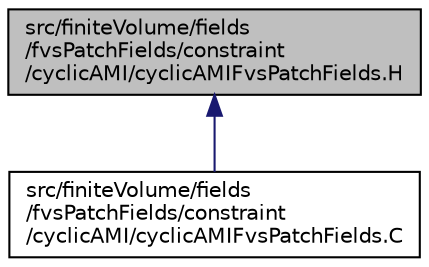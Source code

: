 digraph "src/finiteVolume/fields/fvsPatchFields/constraint/cyclicAMI/cyclicAMIFvsPatchFields.H"
{
  bgcolor="transparent";
  edge [fontname="Helvetica",fontsize="10",labelfontname="Helvetica",labelfontsize="10"];
  node [fontname="Helvetica",fontsize="10",shape=record];
  Node1 [label="src/finiteVolume/fields\l/fvsPatchFields/constraint\l/cyclicAMI/cyclicAMIFvsPatchFields.H",height=0.2,width=0.4,color="black", fillcolor="grey75", style="filled", fontcolor="black"];
  Node1 -> Node2 [dir="back",color="midnightblue",fontsize="10",style="solid",fontname="Helvetica"];
  Node2 [label="src/finiteVolume/fields\l/fvsPatchFields/constraint\l/cyclicAMI/cyclicAMIFvsPatchFields.C",height=0.2,width=0.4,color="black",URL="$a05552.html"];
}
